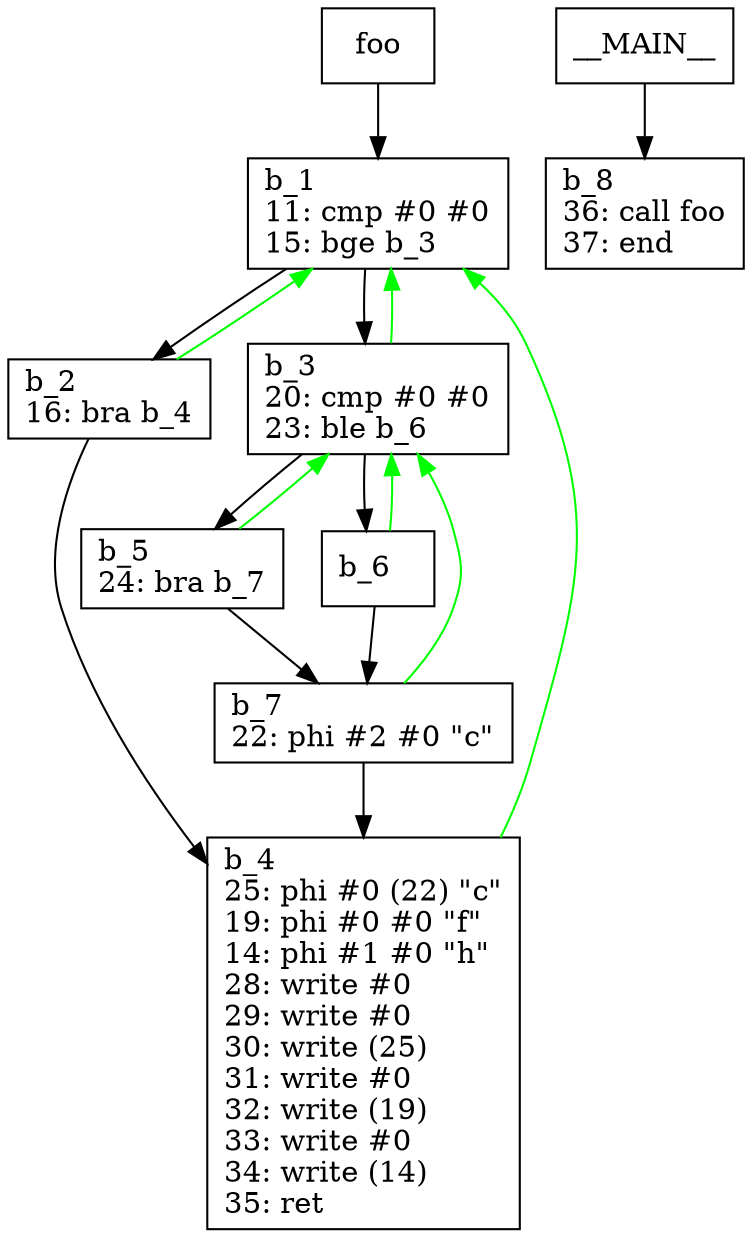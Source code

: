 digraph Computation {
node [shape=box];
foo -> b_1;
b_1 [label="b_1\l11: cmp #0 #0\l15: bge b_3\l"]
b_1 -> b_2;
b_2 [label="b_2\l16: bra b_4\l"]
b_2 -> b_4;
b_4 [label="b_4\l25: phi #0 (22) \"c\"\l19: phi #0 #0 \"f\"\l14: phi #1 #0 \"h\"\l28: write #0\l29: write #0\l30: write (25)\l31: write #0\l32: write (19)\l33: write #0\l34: write (14)\l35: ret \l"]
b_4 -> b_1[color="green"];
b_2 -> b_1[color="green"];
b_1 -> b_3;
b_3 [label="b_3\l20: cmp #0 #0\l23: ble b_6\l"]
b_3 -> b_5;
b_5 [label="b_5\l24: bra b_7\l"]
b_5 -> b_7;
b_7 [label="b_7\l22: phi #2 #0 \"c\"\l"]
b_7 -> b_4;
b_7 -> b_3[color="green"];
b_5 -> b_3[color="green"];
b_3 -> b_6;
b_6 [label="b_6\l"]
b_6 -> b_7;
b_6 -> b_3[color="green"];
b_3 -> b_1[color="green"];
__MAIN__ -> b_8;
b_8 [label="b_8\l36: call foo\l37: end\l"]
}